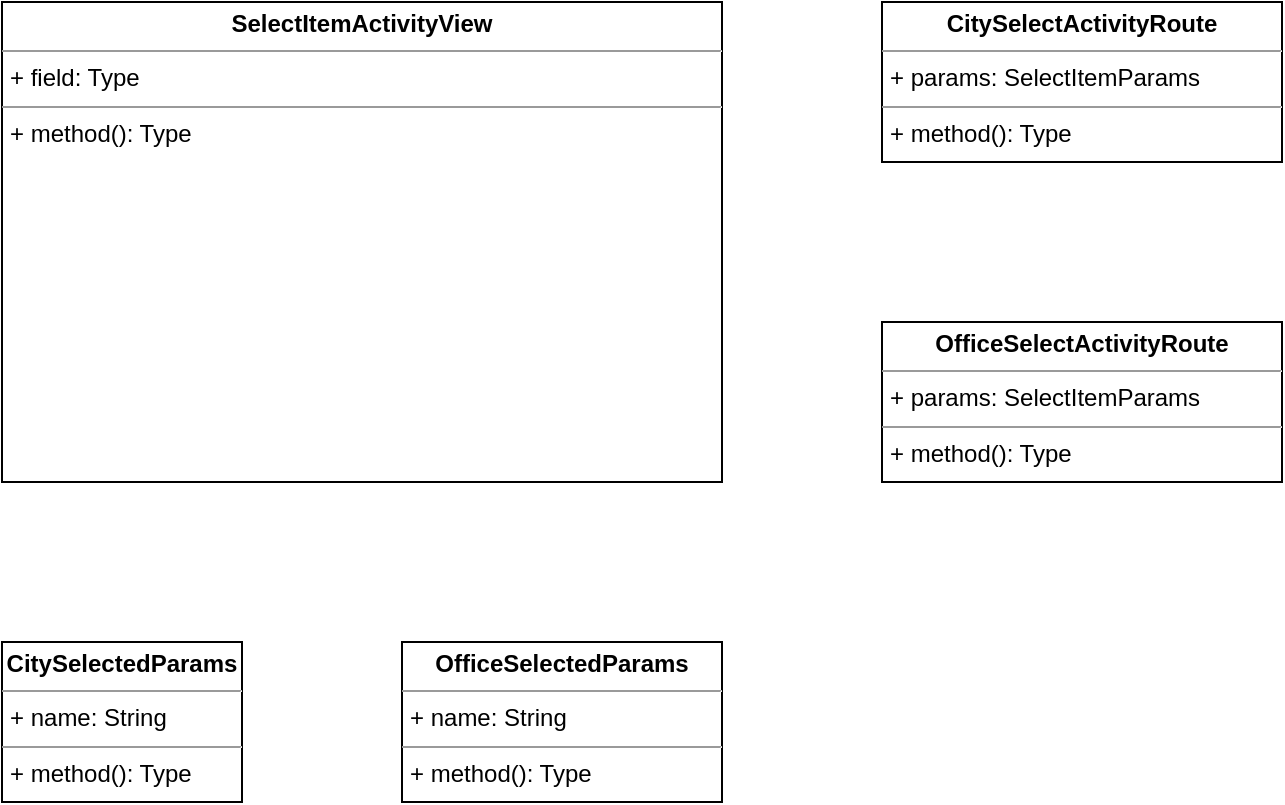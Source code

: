 <mxfile version="17.2.6" type="github">
  <diagram id="UHKBRwJ6IzA9Z35Ti2zY" name="Page-1">
    <mxGraphModel dx="473" dy="320" grid="1" gridSize="10" guides="1" tooltips="1" connect="1" arrows="1" fold="1" page="1" pageScale="1" pageWidth="827" pageHeight="1169" math="0" shadow="0">
      <root>
        <mxCell id="0" />
        <mxCell id="1" parent="0" />
        <mxCell id="gqCtkMJ9_VWCPXgvb4sY-1" value="&lt;p style=&quot;margin: 0px ; margin-top: 4px ; text-align: center&quot;&gt;&lt;b&gt;SelectItemActivityView&lt;/b&gt;&lt;/p&gt;&lt;hr size=&quot;1&quot;&gt;&lt;p style=&quot;margin: 0px ; margin-left: 4px&quot;&gt;+ field: Type&lt;/p&gt;&lt;hr size=&quot;1&quot;&gt;&lt;p style=&quot;margin: 0px ; margin-left: 4px&quot;&gt;+ method(): Type&lt;/p&gt;" style="verticalAlign=top;align=left;overflow=fill;fontSize=12;fontFamily=Helvetica;html=1;" parent="1" vertex="1">
          <mxGeometry x="80" y="80" width="360" height="240" as="geometry" />
        </mxCell>
        <mxCell id="gqCtkMJ9_VWCPXgvb4sY-2" value="&lt;p style=&quot;margin: 0px ; margin-top: 4px ; text-align: center&quot;&gt;&lt;b&gt;CitySelectActivityRoute&lt;/b&gt;&lt;/p&gt;&lt;hr size=&quot;1&quot;&gt;&lt;p style=&quot;margin: 0px ; margin-left: 4px&quot;&gt;+ params: SelectItemParams&lt;br&gt;&lt;/p&gt;&lt;hr size=&quot;1&quot;&gt;&lt;p style=&quot;margin: 0px ; margin-left: 4px&quot;&gt;+ method(): Type&lt;/p&gt;" style="verticalAlign=top;align=left;overflow=fill;fontSize=12;fontFamily=Helvetica;html=1;" parent="1" vertex="1">
          <mxGeometry x="520" y="80" width="200" height="80" as="geometry" />
        </mxCell>
        <mxCell id="gqCtkMJ9_VWCPXgvb4sY-3" value="&lt;p style=&quot;margin: 0px ; margin-top: 4px ; text-align: center&quot;&gt;&lt;b&gt;CitySelectedParams&lt;/b&gt;&lt;br&gt;&lt;/p&gt;&lt;hr size=&quot;1&quot;&gt;&lt;p style=&quot;margin: 0px ; margin-left: 4px&quot;&gt;+ name: String&lt;/p&gt;&lt;hr size=&quot;1&quot;&gt;&lt;p style=&quot;margin: 0px ; margin-left: 4px&quot;&gt;+ method(): Type&lt;/p&gt;" style="verticalAlign=top;align=left;overflow=fill;fontSize=12;fontFamily=Helvetica;html=1;" parent="1" vertex="1">
          <mxGeometry x="80" y="400" width="120" height="80" as="geometry" />
        </mxCell>
        <mxCell id="gqCtkMJ9_VWCPXgvb4sY-4" value="&lt;p style=&quot;margin: 0px ; margin-top: 4px ; text-align: center&quot;&gt;&lt;b&gt;OfficeSelectActivityRoute&lt;/b&gt;&lt;/p&gt;&lt;hr size=&quot;1&quot;&gt;&lt;p style=&quot;margin: 0px ; margin-left: 4px&quot;&gt;+ params: SelectItemParams&lt;br&gt;&lt;/p&gt;&lt;hr size=&quot;1&quot;&gt;&lt;p style=&quot;margin: 0px ; margin-left: 4px&quot;&gt;+ method(): Type&lt;/p&gt;" style="verticalAlign=top;align=left;overflow=fill;fontSize=12;fontFamily=Helvetica;html=1;" parent="1" vertex="1">
          <mxGeometry x="520" y="240" width="200" height="80" as="geometry" />
        </mxCell>
        <mxCell id="MzgWbwuip4LNhGYY2kpl-1" value="&lt;p style=&quot;margin: 0px ; margin-top: 4px ; text-align: center&quot;&gt;&lt;b&gt;OfficeSelectedParams&lt;/b&gt;&lt;br&gt;&lt;/p&gt;&lt;hr size=&quot;1&quot;&gt;&lt;p style=&quot;margin: 0px ; margin-left: 4px&quot;&gt;+ name: String&lt;/p&gt;&lt;hr size=&quot;1&quot;&gt;&lt;p style=&quot;margin: 0px ; margin-left: 4px&quot;&gt;+ method(): Type&lt;/p&gt;" style="verticalAlign=top;align=left;overflow=fill;fontSize=12;fontFamily=Helvetica;html=1;" vertex="1" parent="1">
          <mxGeometry x="280" y="400" width="160" height="80" as="geometry" />
        </mxCell>
      </root>
    </mxGraphModel>
  </diagram>
</mxfile>
